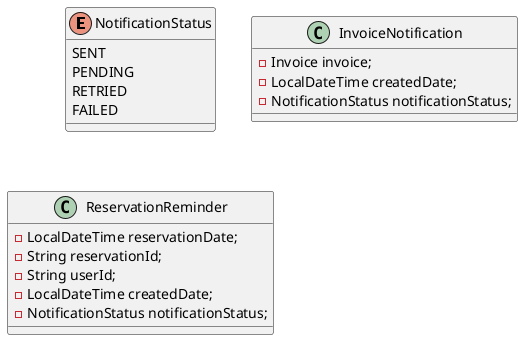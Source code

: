 @startuml

enum NotificationStatus {
    SENT
    PENDING
    RETRIED
    FAILED
}

class InvoiceNotification {
-Invoice invoice;
-LocalDateTime createdDate;
-NotificationStatus notificationStatus;
}

class ReservationReminder {
-LocalDateTime reservationDate;
-String reservationId;
-String userId;
-LocalDateTime createdDate;
-NotificationStatus notificationStatus;
}

@enduml
